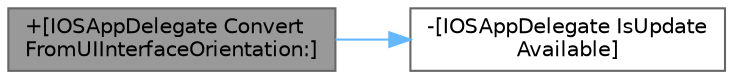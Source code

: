 digraph "+[IOSAppDelegate ConvertFromUIInterfaceOrientation:]"
{
 // INTERACTIVE_SVG=YES
 // LATEX_PDF_SIZE
  bgcolor="transparent";
  edge [fontname=Helvetica,fontsize=10,labelfontname=Helvetica,labelfontsize=10];
  node [fontname=Helvetica,fontsize=10,shape=box,height=0.2,width=0.4];
  rankdir="LR";
  Node1 [id="Node000001",label="+[IOSAppDelegate Convert\lFromUIInterfaceOrientation:]",height=0.2,width=0.4,color="gray40", fillcolor="grey60", style="filled", fontcolor="black",tooltip=" "];
  Node1 -> Node2 [id="edge1_Node000001_Node000002",color="steelblue1",style="solid",tooltip=" "];
  Node2 [id="Node000002",label="-[IOSAppDelegate IsUpdate\lAvailable]",height=0.2,width=0.4,color="grey40", fillcolor="white", style="filled",URL="$d6/d94/interfaceIOSAppDelegate.html#a73309c46b3f5f86091ef3c1ecc262606",tooltip=" "];
}
